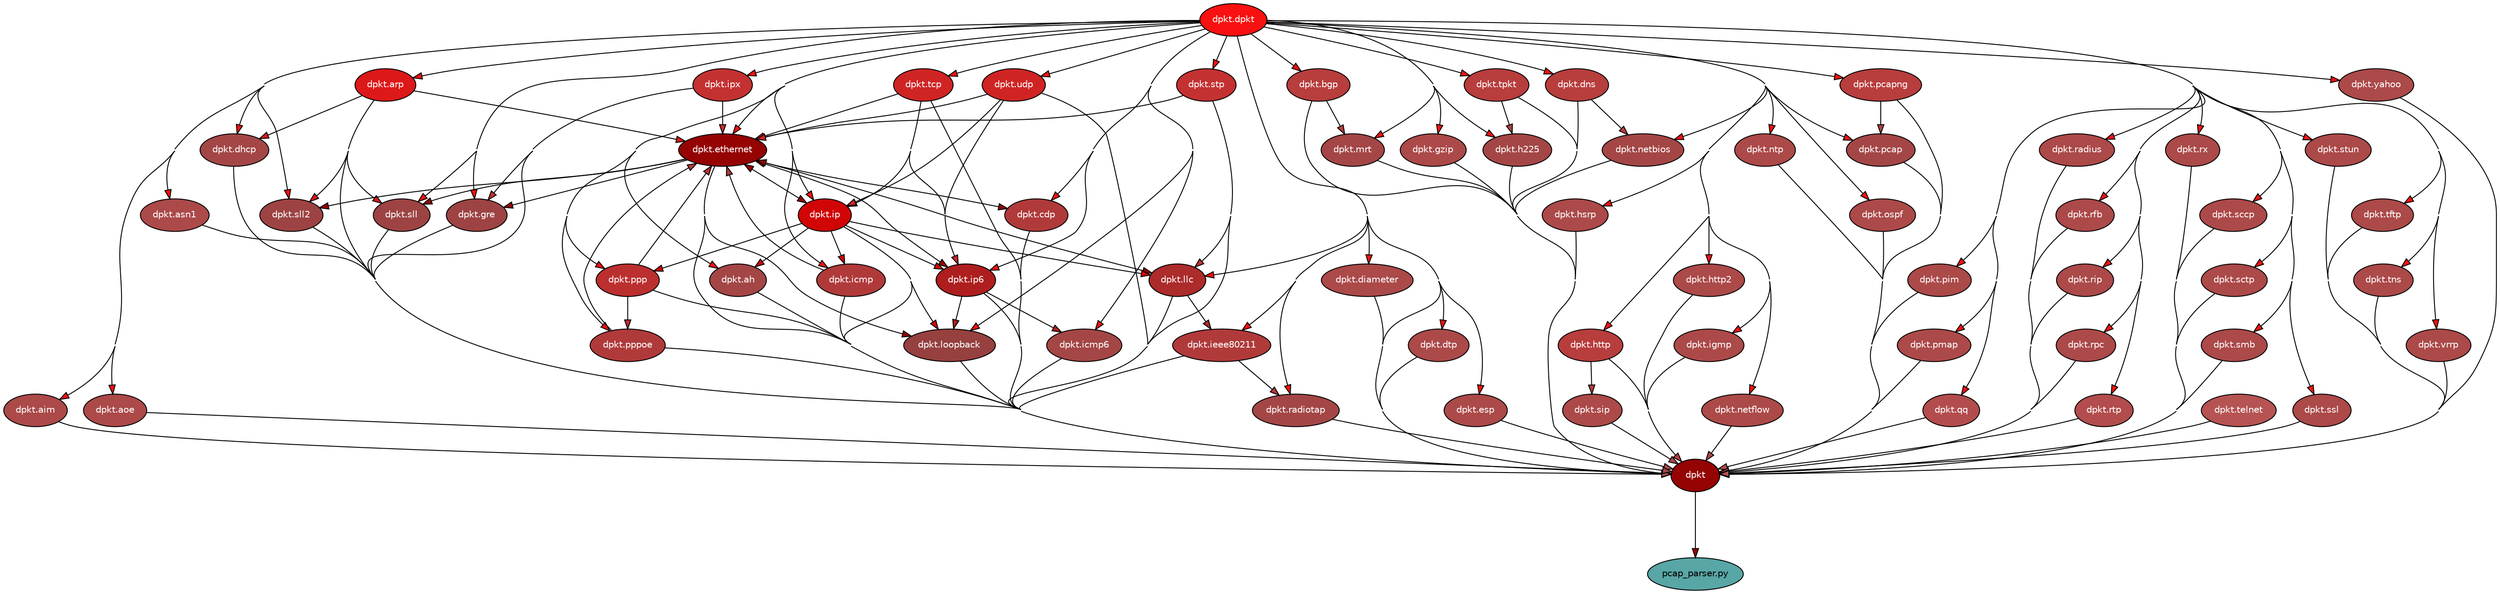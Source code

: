 
digraph G {
    concentrate = true;

    rankdir = TB;
    node [style=filled,fillcolor="#ffffff",fontcolor="#000000",fontname=Helvetica,fontsize=10];

    dpkt [fillcolor="#950303",fontcolor="#ffffff"];
    dpkt_ah [fillcolor="#a44646",fontcolor="#ffffff",label="dpkt.ah"];
    dpkt_aim [fillcolor="#ac4949",fontcolor="#ffffff",label="dpkt.aim"];
    dpkt_aoe [fillcolor="#ac4949",fontcolor="#ffffff",label="dpkt.aoe"];
    dpkt_arp [fillcolor="#dd1818",fontcolor="#ffffff",label="dpkt.arp"];
    dpkt_asn1 [fillcolor="#ac4949",fontcolor="#ffffff",label="dpkt.asn1"];
    dpkt_bgp [fillcolor="#b83d3d",fontcolor="#ffffff",label="dpkt.bgp"];
    dpkt_cdp [fillcolor="#b03a3a",fontcolor="#ffffff",label="dpkt.cdp"];
    dpkt_dhcp [fillcolor="#a44646",fontcolor="#ffffff",label="dpkt.dhcp"];
    dpkt_diameter [fillcolor="#ac4949",fontcolor="#ffffff",label="dpkt.diameter"];
    dpkt_dns [fillcolor="#b83d3d",fontcolor="#ffffff",label="dpkt.dns"];
    dpkt_dpkt [fillcolor="#f91010",fontcolor="#ffffff",label="dpkt.dpkt"];
    dpkt_dtp [fillcolor="#ac4949",fontcolor="#ffffff",label="dpkt.dtp"];
    dpkt_esp [fillcolor="#ac4949",fontcolor="#ffffff",label="dpkt.esp"];
    dpkt_ethernet [fillcolor="#950303",fontcolor="#ffffff",label="dpkt.ethernet"];
    dpkt_gre [fillcolor="#9d4343",fontcolor="#ffffff",label="dpkt.gre"];
    dpkt_gzip [fillcolor="#ac4949",fontcolor="#ffffff",label="dpkt.gzip"];
    dpkt_h225 [fillcolor="#a44646",fontcolor="#ffffff",label="dpkt.h225"];
    dpkt_hsrp [fillcolor="#ac4949",fontcolor="#ffffff",label="dpkt.hsrp"];
    dpkt_http [fillcolor="#b83d3d",fontcolor="#ffffff",label="dpkt.http"];
    dpkt_http2 [fillcolor="#ac4949",fontcolor="#ffffff",label="dpkt.http2"];
    dpkt_icmp [fillcolor="#b03a3a",fontcolor="#ffffff",label="dpkt.icmp"];
    dpkt_icmp6 [fillcolor="#a44646",fontcolor="#ffffff",label="dpkt.icmp6"];
    dpkt_ieee80211 [fillcolor="#b03a3a",fontcolor="#ffffff",label="dpkt.ieee80211"];
    dpkt_igmp [fillcolor="#ac4949",fontcolor="#ffffff",label="dpkt.igmp"];
    dpkt_ip [fillcolor="#d10505",fontcolor="#ffffff",label="dpkt.ip"];
    dpkt_ip6 [fillcolor="#ae1e1e",fontcolor="#ffffff",label="dpkt.ip6"];
    dpkt_ipx [fillcolor="#c43131",fontcolor="#ffffff",label="dpkt.ipx"];
    dpkt_llc [fillcolor="#ac2b2b",fontcolor="#ffffff",label="dpkt.llc"];
    dpkt_loopback [fillcolor="#964040",fontcolor="#ffffff",label="dpkt.loopback"];
    dpkt_mrt [fillcolor="#a44646",fontcolor="#ffffff",label="dpkt.mrt"];
    dpkt_netbios [fillcolor="#a44646",fontcolor="#ffffff",label="dpkt.netbios"];
    dpkt_netflow [fillcolor="#ac4949",fontcolor="#ffffff",label="dpkt.netflow"];
    dpkt_ntp [fillcolor="#ac4949",fontcolor="#ffffff",label="dpkt.ntp"];
    dpkt_ospf [fillcolor="#ac4949",fontcolor="#ffffff",label="dpkt.ospf"];
    dpkt_pcap [fillcolor="#a44646",fontcolor="#ffffff",label="dpkt.pcap"];
    dpkt_pcapng [fillcolor="#b83d3d",fontcolor="#ffffff",label="dpkt.pcapng"];
    dpkt_pim [fillcolor="#ac4949",fontcolor="#ffffff",label="dpkt.pim"];
    dpkt_pmap [fillcolor="#ac4949",fontcolor="#ffffff",label="dpkt.pmap"];
    dpkt_ppp [fillcolor="#bc2f2f",fontcolor="#ffffff",label="dpkt.ppp"];
    dpkt_pppoe [fillcolor="#b03a3a",fontcolor="#ffffff",label="dpkt.pppoe"];
    dpkt_qq [fillcolor="#b34c4c",fontcolor="#ffffff",label="dpkt.qq"];
    dpkt_radiotap [fillcolor="#a44646",fontcolor="#ffffff",label="dpkt.radiotap"];
    dpkt_radius [fillcolor="#ac4949",fontcolor="#ffffff",label="dpkt.radius"];
    dpkt_rfb [fillcolor="#ac4949",fontcolor="#ffffff",label="dpkt.rfb"];
    dpkt_rip [fillcolor="#ac4949",fontcolor="#ffffff",label="dpkt.rip"];
    dpkt_rpc [fillcolor="#ac4949",fontcolor="#ffffff",label="dpkt.rpc"];
    dpkt_rtp [fillcolor="#b34c4c",fontcolor="#ffffff",label="dpkt.rtp"];
    dpkt_rx [fillcolor="#ac4949",fontcolor="#ffffff",label="dpkt.rx"];
    dpkt_sccp [fillcolor="#ac4949",fontcolor="#ffffff",label="dpkt.sccp"];
    dpkt_sctp [fillcolor="#ac4949",fontcolor="#ffffff",label="dpkt.sctp"];
    dpkt_sip [fillcolor="#ac4949",fontcolor="#ffffff",label="dpkt.sip"];
    dpkt_sll [fillcolor="#9d4343",fontcolor="#ffffff",label="dpkt.sll"];
    dpkt_sll2 [fillcolor="#9d4343",fontcolor="#ffffff",label="dpkt.sll2"];
    dpkt_smb [fillcolor="#ac4949",fontcolor="#ffffff",label="dpkt.smb"];
    dpkt_ssl [fillcolor="#ac4949",fontcolor="#ffffff",label="dpkt.ssl"];
    dpkt_stp [fillcolor="#c43131",fontcolor="#ffffff",label="dpkt.stp"];
    dpkt_stun [fillcolor="#ac4949",fontcolor="#ffffff",label="dpkt.stun"];
    dpkt_tcp [fillcolor="#d02424",fontcolor="#ffffff",label="dpkt.tcp"];
    dpkt_telnet [fillcolor="#b65353",fontcolor="#ffffff",label="dpkt.telnet"];
    dpkt_tftp [fillcolor="#ac4949",fontcolor="#ffffff",label="dpkt.tftp"];
    dpkt_tns [fillcolor="#ac4949",fontcolor="#ffffff",label="dpkt.tns"];
    dpkt_tpkt [fillcolor="#b83d3d",fontcolor="#ffffff",label="dpkt.tpkt"];
    dpkt_udp [fillcolor="#d02424",fontcolor="#ffffff",label="dpkt.udp"];
    dpkt_vrrp [fillcolor="#ac4949",fontcolor="#ffffff",label="dpkt.vrrp"];
    dpkt_yahoo [fillcolor="#ac4949",fontcolor="#ffffff",label="dpkt.yahoo"];
    pcap_parser_py [fillcolor="#59a6a6",label="pcap_parser.py"];
    dpkt -> pcap_parser_py [fillcolor="#950303",minlen="2"];
    dpkt_ah -> dpkt [fillcolor="#a44646"];
    dpkt_aim -> dpkt [fillcolor="#ac4949"];
    dpkt_aoe -> dpkt [fillcolor="#ac4949"];
    dpkt_arp -> dpkt [fillcolor="#dd1818"];
    dpkt_arp -> dpkt_dhcp [fillcolor="#dd1818"];
    dpkt_arp -> dpkt_ethernet [fillcolor="#dd1818"];
    dpkt_arp -> dpkt_sll [fillcolor="#dd1818"];
    dpkt_arp -> dpkt_sll2 [fillcolor="#dd1818"];
    dpkt_asn1 -> dpkt [fillcolor="#ac4949"];
    dpkt_bgp -> dpkt [fillcolor="#b83d3d"];
    dpkt_bgp -> dpkt_mrt [fillcolor="#b83d3d"];
    dpkt_cdp -> dpkt [fillcolor="#b03a3a"];
    dpkt_cdp -> dpkt_ethernet [fillcolor="#b03a3a"];
    dpkt_dhcp -> dpkt [fillcolor="#a44646"];
    dpkt_diameter -> dpkt [fillcolor="#ac4949"];
    dpkt_dns -> dpkt [fillcolor="#b83d3d"];
    dpkt_dns -> dpkt_netbios [fillcolor="#b83d3d"];
    dpkt_dpkt -> dpkt [fillcolor="#f91010"];
    dpkt_dpkt -> dpkt_ah [fillcolor="#f91010"];
    dpkt_dpkt -> dpkt_aim [fillcolor="#f91010"];
    dpkt_dpkt -> dpkt_aoe [fillcolor="#f91010"];
    dpkt_dpkt -> dpkt_arp [fillcolor="#f91010"];
    dpkt_dpkt -> dpkt_asn1 [fillcolor="#f91010"];
    dpkt_dpkt -> dpkt_bgp [fillcolor="#f91010"];
    dpkt_dpkt -> dpkt_cdp [fillcolor="#f91010"];
    dpkt_dpkt -> dpkt_dhcp [fillcolor="#f91010"];
    dpkt_dpkt -> dpkt_diameter [fillcolor="#f91010"];
    dpkt_dpkt -> dpkt_dns [fillcolor="#f91010"];
    dpkt_dpkt -> dpkt_dtp [fillcolor="#f91010"];
    dpkt_dpkt -> dpkt_esp [fillcolor="#f91010"];
    dpkt_dpkt -> dpkt_ethernet [fillcolor="#f91010"];
    dpkt_dpkt -> dpkt_gre [fillcolor="#f91010"];
    dpkt_dpkt -> dpkt_gzip [fillcolor="#f91010"];
    dpkt_dpkt -> dpkt_h225 [fillcolor="#f91010"];
    dpkt_dpkt -> dpkt_hsrp [fillcolor="#f91010"];
    dpkt_dpkt -> dpkt_http [fillcolor="#f91010"];
    dpkt_dpkt -> dpkt_http2 [fillcolor="#f91010"];
    dpkt_dpkt -> dpkt_icmp [fillcolor="#f91010"];
    dpkt_dpkt -> dpkt_icmp6 [fillcolor="#f91010"];
    dpkt_dpkt -> dpkt_ieee80211 [fillcolor="#f91010"];
    dpkt_dpkt -> dpkt_igmp [fillcolor="#f91010"];
    dpkt_dpkt -> dpkt_ip [fillcolor="#f91010"];
    dpkt_dpkt -> dpkt_ip6 [fillcolor="#f91010"];
    dpkt_dpkt -> dpkt_ipx [fillcolor="#f91010"];
    dpkt_dpkt -> dpkt_llc [fillcolor="#f91010"];
    dpkt_dpkt -> dpkt_loopback [fillcolor="#f91010"];
    dpkt_dpkt -> dpkt_mrt [fillcolor="#f91010"];
    dpkt_dpkt -> dpkt_netbios [fillcolor="#f91010"];
    dpkt_dpkt -> dpkt_netflow [fillcolor="#f91010"];
    dpkt_dpkt -> dpkt_ntp [fillcolor="#f91010"];
    dpkt_dpkt -> dpkt_ospf [fillcolor="#f91010"];
    dpkt_dpkt -> dpkt_pcap [fillcolor="#f91010"];
    dpkt_dpkt -> dpkt_pcapng [fillcolor="#f91010"];
    dpkt_dpkt -> dpkt_pim [fillcolor="#f91010"];
    dpkt_dpkt -> dpkt_pmap [fillcolor="#f91010"];
    dpkt_dpkt -> dpkt_ppp [fillcolor="#f91010"];
    dpkt_dpkt -> dpkt_pppoe [fillcolor="#f91010"];
    dpkt_dpkt -> dpkt_qq [fillcolor="#f91010"];
    dpkt_dpkt -> dpkt_radiotap [fillcolor="#f91010"];
    dpkt_dpkt -> dpkt_radius [fillcolor="#f91010"];
    dpkt_dpkt -> dpkt_rfb [fillcolor="#f91010"];
    dpkt_dpkt -> dpkt_rip [fillcolor="#f91010"];
    dpkt_dpkt -> dpkt_rpc [fillcolor="#f91010"];
    dpkt_dpkt -> dpkt_rtp [fillcolor="#f91010"];
    dpkt_dpkt -> dpkt_rx [fillcolor="#f91010"];
    dpkt_dpkt -> dpkt_sccp [fillcolor="#f91010"];
    dpkt_dpkt -> dpkt_sctp [fillcolor="#f91010"];
    dpkt_dpkt -> dpkt_sll [fillcolor="#f91010"];
    dpkt_dpkt -> dpkt_sll2 [fillcolor="#f91010"];
    dpkt_dpkt -> dpkt_smb [fillcolor="#f91010"];
    dpkt_dpkt -> dpkt_ssl [fillcolor="#f91010"];
    dpkt_dpkt -> dpkt_stp [fillcolor="#f91010"];
    dpkt_dpkt -> dpkt_stun [fillcolor="#f91010"];
    dpkt_dpkt -> dpkt_tcp [fillcolor="#f91010"];
    dpkt_dpkt -> dpkt_tftp [fillcolor="#f91010"];
    dpkt_dpkt -> dpkt_tns [fillcolor="#f91010"];
    dpkt_dpkt -> dpkt_tpkt [fillcolor="#f91010"];
    dpkt_dpkt -> dpkt_udp [fillcolor="#f91010"];
    dpkt_dpkt -> dpkt_vrrp [fillcolor="#f91010"];
    dpkt_dpkt -> dpkt_yahoo [fillcolor="#f91010"];
    dpkt_dtp -> dpkt [fillcolor="#ac4949"];
    dpkt_esp -> dpkt [fillcolor="#ac4949"];
    dpkt_ethernet -> dpkt [fillcolor="#950303"];
    dpkt_ethernet -> dpkt_cdp [fillcolor="#950303"];
    dpkt_ethernet -> dpkt_gre [fillcolor="#950303"];
    dpkt_ethernet -> dpkt_ip [fillcolor="#950303"];
    dpkt_ethernet -> dpkt_ip6 [fillcolor="#950303"];
    dpkt_ethernet -> dpkt_llc [fillcolor="#950303"];
    dpkt_ethernet -> dpkt_loopback [fillcolor="#950303"];
    dpkt_ethernet -> dpkt_sll [fillcolor="#950303"];
    dpkt_ethernet -> dpkt_sll2 [fillcolor="#950303"];
    dpkt_gre -> dpkt [fillcolor="#9d4343"];
    dpkt_gzip -> dpkt [fillcolor="#ac4949"];
    dpkt_h225 -> dpkt [fillcolor="#a44646"];
    dpkt_hsrp -> dpkt [fillcolor="#ac4949"];
    dpkt_http -> dpkt [fillcolor="#b83d3d"];
    dpkt_http -> dpkt_sip [fillcolor="#b83d3d"];
    dpkt_http2 -> dpkt [fillcolor="#ac4949"];
    dpkt_icmp -> dpkt [fillcolor="#b03a3a"];
    dpkt_icmp -> dpkt_ethernet [fillcolor="#b03a3a"];
    dpkt_icmp6 -> dpkt [fillcolor="#a44646"];
    dpkt_ieee80211 -> dpkt [fillcolor="#b03a3a"];
    dpkt_ieee80211 -> dpkt_radiotap [fillcolor="#b03a3a"];
    dpkt_igmp -> dpkt [fillcolor="#ac4949"];
    dpkt_ip -> dpkt [fillcolor="#d10505"];
    dpkt_ip -> dpkt_ah [fillcolor="#d10505"];
    dpkt_ip -> dpkt_ethernet [fillcolor="#d10505"];
    dpkt_ip -> dpkt_icmp [fillcolor="#d10505"];
    dpkt_ip -> dpkt_ip6 [fillcolor="#d10505"];
    dpkt_ip -> dpkt_llc [fillcolor="#d10505"];
    dpkt_ip -> dpkt_loopback [fillcolor="#d10505"];
    dpkt_ip -> dpkt_ppp [fillcolor="#d10505"];
    dpkt_ip6 -> dpkt [fillcolor="#ae1e1e"];
    dpkt_ip6 -> dpkt_ethernet [fillcolor="#ae1e1e"];
    dpkt_ip6 -> dpkt_icmp6 [fillcolor="#ae1e1e"];
    dpkt_ip6 -> dpkt_loopback [fillcolor="#ae1e1e"];
    dpkt_ipx -> dpkt [fillcolor="#c43131"];
    dpkt_ipx -> dpkt_ethernet [fillcolor="#c43131"];
    dpkt_ipx -> dpkt_gre [fillcolor="#c43131"];
    dpkt_llc -> dpkt [fillcolor="#ac2b2b"];
    dpkt_llc -> dpkt_ethernet [fillcolor="#ac2b2b"];
    dpkt_llc -> dpkt_ieee80211 [fillcolor="#ac2b2b"];
    dpkt_loopback -> dpkt [fillcolor="#964040"];
    dpkt_mrt -> dpkt [fillcolor="#a44646"];
    dpkt_netbios -> dpkt [fillcolor="#a44646"];
    dpkt_netflow -> dpkt [fillcolor="#ac4949"];
    dpkt_ntp -> dpkt [fillcolor="#ac4949"];
    dpkt_ospf -> dpkt [fillcolor="#ac4949"];
    dpkt_pcap -> dpkt [fillcolor="#a44646"];
    dpkt_pcapng -> dpkt [fillcolor="#b83d3d"];
    dpkt_pcapng -> dpkt_pcap [fillcolor="#b83d3d"];
    dpkt_pim -> dpkt [fillcolor="#ac4949"];
    dpkt_pmap -> dpkt [fillcolor="#ac4949"];
    dpkt_ppp -> dpkt [fillcolor="#bc2f2f"];
    dpkt_ppp -> dpkt_ethernet [fillcolor="#bc2f2f"];
    dpkt_ppp -> dpkt_pppoe [fillcolor="#bc2f2f"];
    dpkt_pppoe -> dpkt [fillcolor="#b03a3a"];
    dpkt_pppoe -> dpkt_ethernet [fillcolor="#b03a3a"];
    dpkt_qq -> dpkt [fillcolor="#b34c4c"];
    dpkt_radiotap -> dpkt [fillcolor="#a44646"];
    dpkt_radius -> dpkt [fillcolor="#ac4949"];
    dpkt_rfb -> dpkt [fillcolor="#ac4949"];
    dpkt_rip -> dpkt [fillcolor="#ac4949"];
    dpkt_rpc -> dpkt [fillcolor="#ac4949"];
    dpkt_rtp -> dpkt [fillcolor="#b34c4c"];
    dpkt_rx -> dpkt [fillcolor="#ac4949"];
    dpkt_sccp -> dpkt [fillcolor="#ac4949"];
    dpkt_sctp -> dpkt [fillcolor="#ac4949"];
    dpkt_sip -> dpkt [fillcolor="#ac4949"];
    dpkt_sll -> dpkt [fillcolor="#9d4343"];
    dpkt_sll2 -> dpkt [fillcolor="#9d4343"];
    dpkt_smb -> dpkt [fillcolor="#ac4949"];
    dpkt_ssl -> dpkt [fillcolor="#ac4949"];
    dpkt_stp -> dpkt [fillcolor="#c43131"];
    dpkt_stp -> dpkt_ethernet [fillcolor="#c43131"];
    dpkt_stp -> dpkt_llc [fillcolor="#c43131"];
    dpkt_stun -> dpkt [fillcolor="#ac4949"];
    dpkt_tcp -> dpkt [fillcolor="#d02424"];
    dpkt_tcp -> dpkt_ethernet [fillcolor="#d02424"];
    dpkt_tcp -> dpkt_ip [fillcolor="#d02424"];
    dpkt_tcp -> dpkt_ip6 [fillcolor="#d02424"];
    dpkt_telnet -> dpkt [fillcolor="#b65353"];
    dpkt_tftp -> dpkt [fillcolor="#ac4949"];
    dpkt_tns -> dpkt [fillcolor="#ac4949"];
    dpkt_tpkt -> dpkt [fillcolor="#b83d3d"];
    dpkt_tpkt -> dpkt_h225 [fillcolor="#b83d3d"];
    dpkt_udp -> dpkt [fillcolor="#d02424"];
    dpkt_udp -> dpkt_ethernet [fillcolor="#d02424"];
    dpkt_udp -> dpkt_ip [fillcolor="#d02424"];
    dpkt_udp -> dpkt_ip6 [fillcolor="#d02424"];
    dpkt_vrrp -> dpkt [fillcolor="#ac4949"];
    dpkt_yahoo -> dpkt [fillcolor="#ac4949"];
}

